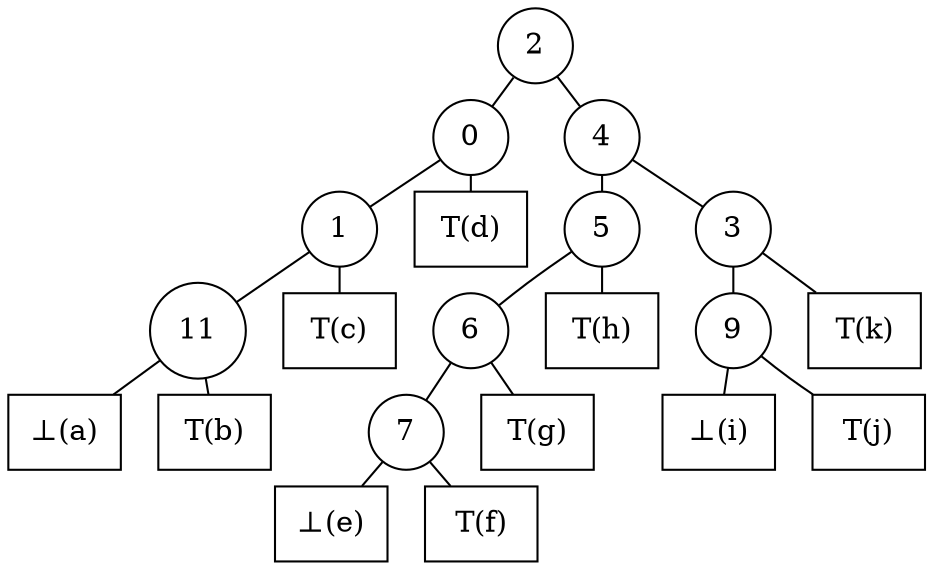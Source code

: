 // Note: To regenerate, use "dot -Tsvg:svg:core bsp-example.gv -O" and then resave as PNG.

graph
{
	graph[ranksep=0.05];

	node [shape=circle];

	n2 [label="2"];
	n0 [label="0"];
	n1 [label="1"];
	n11 [label="11"];
	n4 [label="4"];
	n5 [label="5"];
	n6 [label="6"];
	n7 [label="7"];
	n3 [label="3"];
	n9 [label="9"];

	node [shape=box, fixedsize=false];

	na [label="&#8869;(a)"];
	nb [label="T(b)"];
	nc [label="T(c)"];
	nd [label="T(d)"];
	ne [label="&#8869;(e)"];
	nf [label="T(f)"];
	ng [label="T(g)"];
	nh [label="T(h)"];
	ni [label="&#8869;(i)"];
	nj [label="T(j)"];
	nk [label="T(k)"];

	n2 -- n0;
	n0 -- n1;
	n1 -- n11;
	n11 -- na;
	n11 -- nb;
	n1 -- nc;
	n0 -- nd;
	n2 -- n4;
	n4 -- n5;
	n5 -- n6;
	n6 -- n7;
	n7 -- ne;
	n7 -- nf;
	n6 -- ng;
	n5 -- nh;
	n4 -- n3;
	n3 -- n9;
	n9 -- ni;
	n9 -- nj;
	n3 -- nk;
}